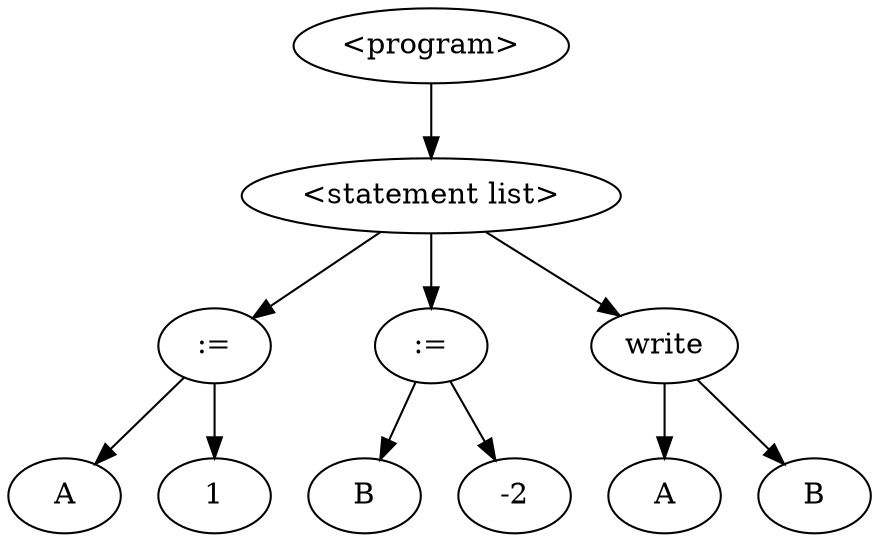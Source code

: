 digraph AST {
node0 [label="<program>"];
node1 [label="<statement list>"];
node2 [label=":="];
node3 [label="A"];
node2 -> node3;
node4 [label="1"];
node2 -> node4;
node1 -> node2;
node5 [label=":="];
node6 [label="B"];
node5 -> node6;
node7 [label="-2"];
node5 -> node7;
node1 -> node5;
node8 [label="write"];
node9 [label="A"];
node8 -> node9;
node10 [label="B"];
node8 -> node10;
node1 -> node8;
node0 -> node1;
}